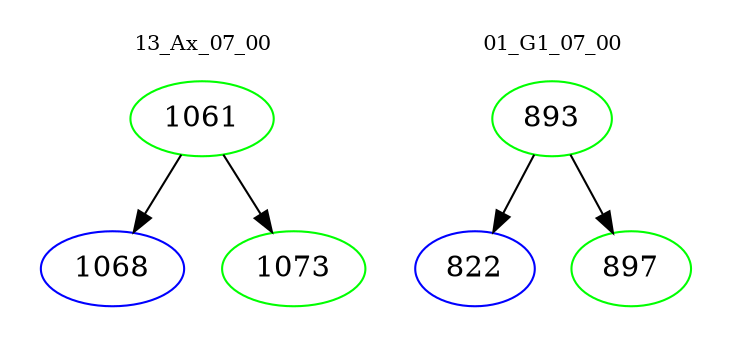 digraph{
subgraph cluster_0 {
color = white
label = "13_Ax_07_00";
fontsize=10;
T0_1061 [label="1061", color="green"]
T0_1061 -> T0_1068 [color="black"]
T0_1068 [label="1068", color="blue"]
T0_1061 -> T0_1073 [color="black"]
T0_1073 [label="1073", color="green"]
}
subgraph cluster_1 {
color = white
label = "01_G1_07_00";
fontsize=10;
T1_893 [label="893", color="green"]
T1_893 -> T1_822 [color="black"]
T1_822 [label="822", color="blue"]
T1_893 -> T1_897 [color="black"]
T1_897 [label="897", color="green"]
}
}
